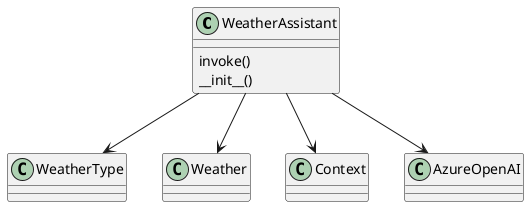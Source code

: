 @startuml WeatherAssistantDiagram
class WeatherAssistant {
    invoke()
        __init__()
}
WeatherAssistant --> WeatherType
WeatherAssistant --> Weather
WeatherAssistant --> Context
WeatherAssistant --> AzureOpenAI
@enduml

